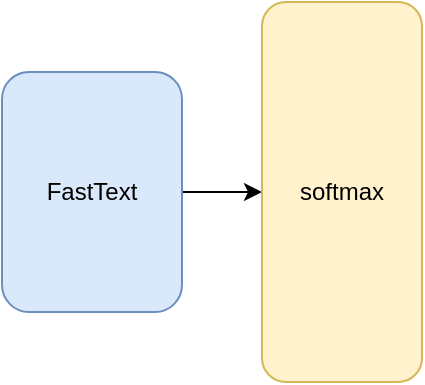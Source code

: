 <mxfile version="21.1.2" type="device">
  <diagram name="LID" id="63uOvm1MU_aOa0YR_a23">
    <mxGraphModel dx="1026" dy="669" grid="1" gridSize="10" guides="1" tooltips="1" connect="1" arrows="1" fold="1" page="1" pageScale="1" pageWidth="1654" pageHeight="2336" math="0" shadow="0">
      <root>
        <mxCell id="0" />
        <mxCell id="1" parent="0" />
        <mxCell id="sPLKIxdGSlPWr4Fx6t4p-3" value="" style="edgeStyle=orthogonalEdgeStyle;rounded=0;orthogonalLoop=1;jettySize=auto;html=1;" edge="1" parent="1" source="sPLKIxdGSlPWr4Fx6t4p-1" target="sPLKIxdGSlPWr4Fx6t4p-2">
          <mxGeometry relative="1" as="geometry" />
        </mxCell>
        <mxCell id="sPLKIxdGSlPWr4Fx6t4p-1" value="FastText" style="rounded=1;whiteSpace=wrap;html=1;fillColor=#dae8fc;strokeColor=#6c8ebf;" vertex="1" parent="1">
          <mxGeometry x="410" y="185" width="90" height="120" as="geometry" />
        </mxCell>
        <mxCell id="sPLKIxdGSlPWr4Fx6t4p-2" value="softmax" style="rounded=1;whiteSpace=wrap;html=1;fillColor=#fff2cc;strokeColor=#d6b656;" vertex="1" parent="1">
          <mxGeometry x="540" y="150" width="80" height="190" as="geometry" />
        </mxCell>
      </root>
    </mxGraphModel>
  </diagram>
</mxfile>

